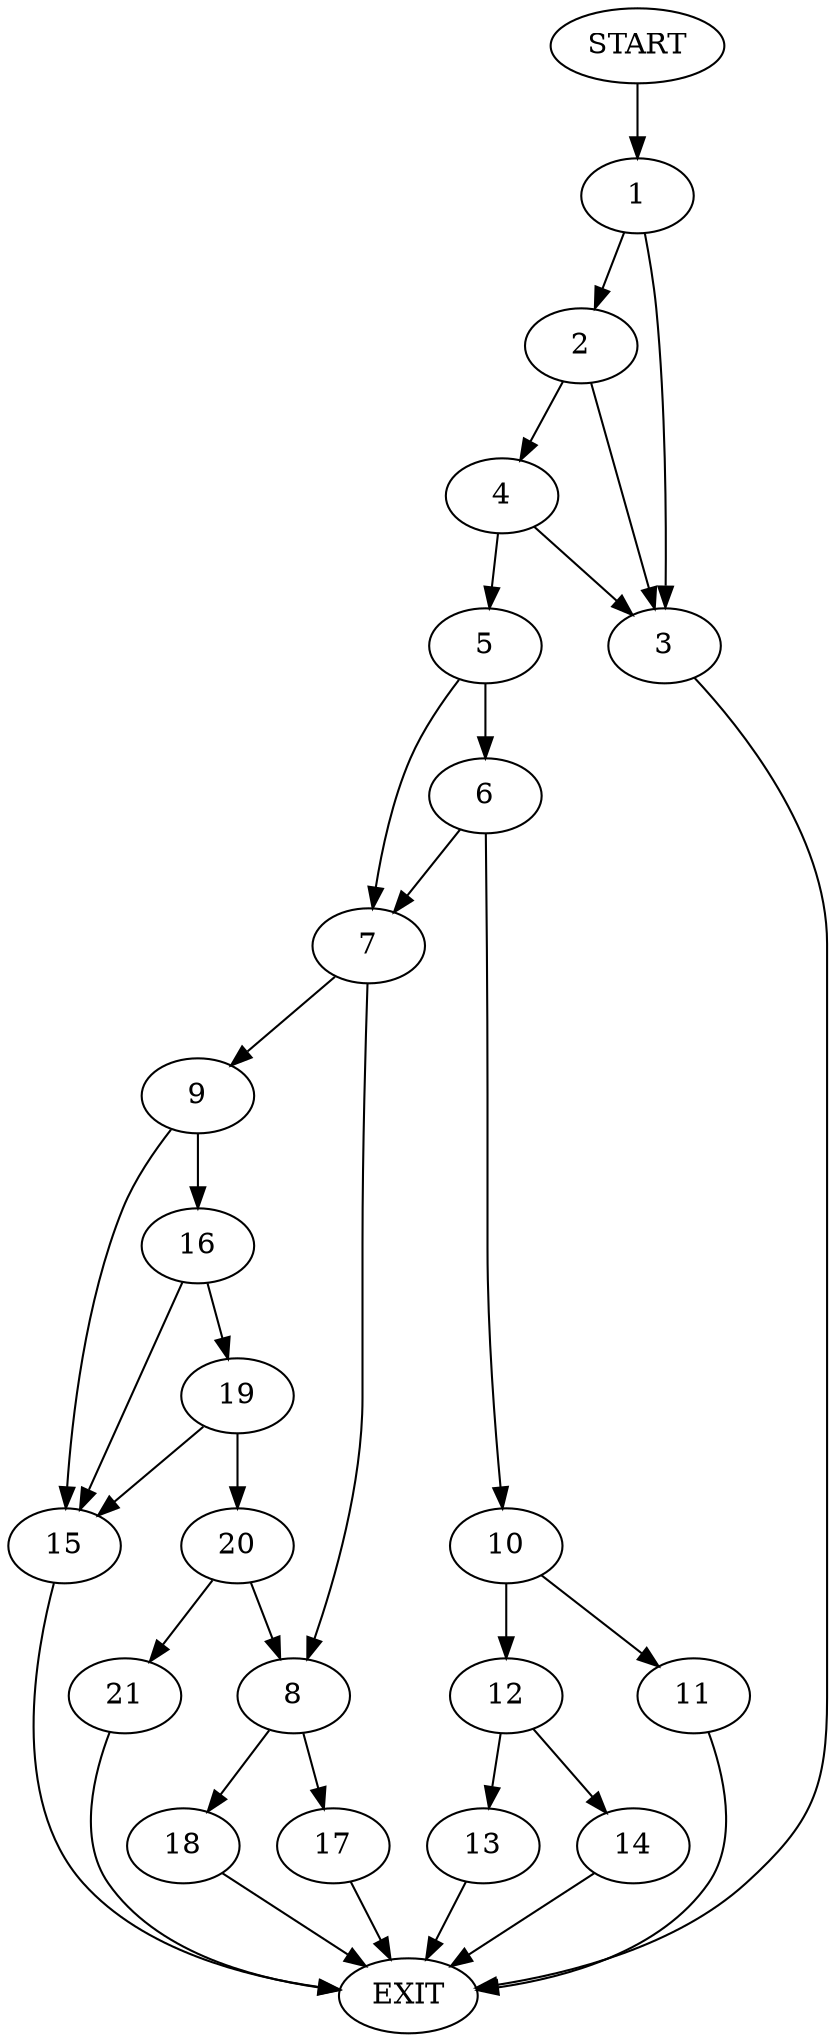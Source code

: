digraph {
0 [label="START"]
22 [label="EXIT"]
0 -> 1
1 -> 2
1 -> 3
3 -> 22
2 -> 4
2 -> 3
4 -> 5
4 -> 3
5 -> 6
5 -> 7
7 -> 8
7 -> 9
6 -> 10
6 -> 7
10 -> 11
10 -> 12
11 -> 22
12 -> 13
12 -> 14
13 -> 22
14 -> 22
9 -> 15
9 -> 16
8 -> 17
8 -> 18
15 -> 22
16 -> 19
16 -> 15
19 -> 20
19 -> 15
20 -> 21
20 -> 8
21 -> 22
18 -> 22
17 -> 22
}
